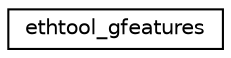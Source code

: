 digraph G
{
  edge [fontname="Helvetica",fontsize="10",labelfontname="Helvetica",labelfontsize="10"];
  node [fontname="Helvetica",fontsize="10",shape=record];
  rankdir="LR";
  Node1 [label="ethtool_gfeatures",height=0.2,width=0.4,color="black", fillcolor="white", style="filled",URL="$structethtool__gfeatures.html"];
}
